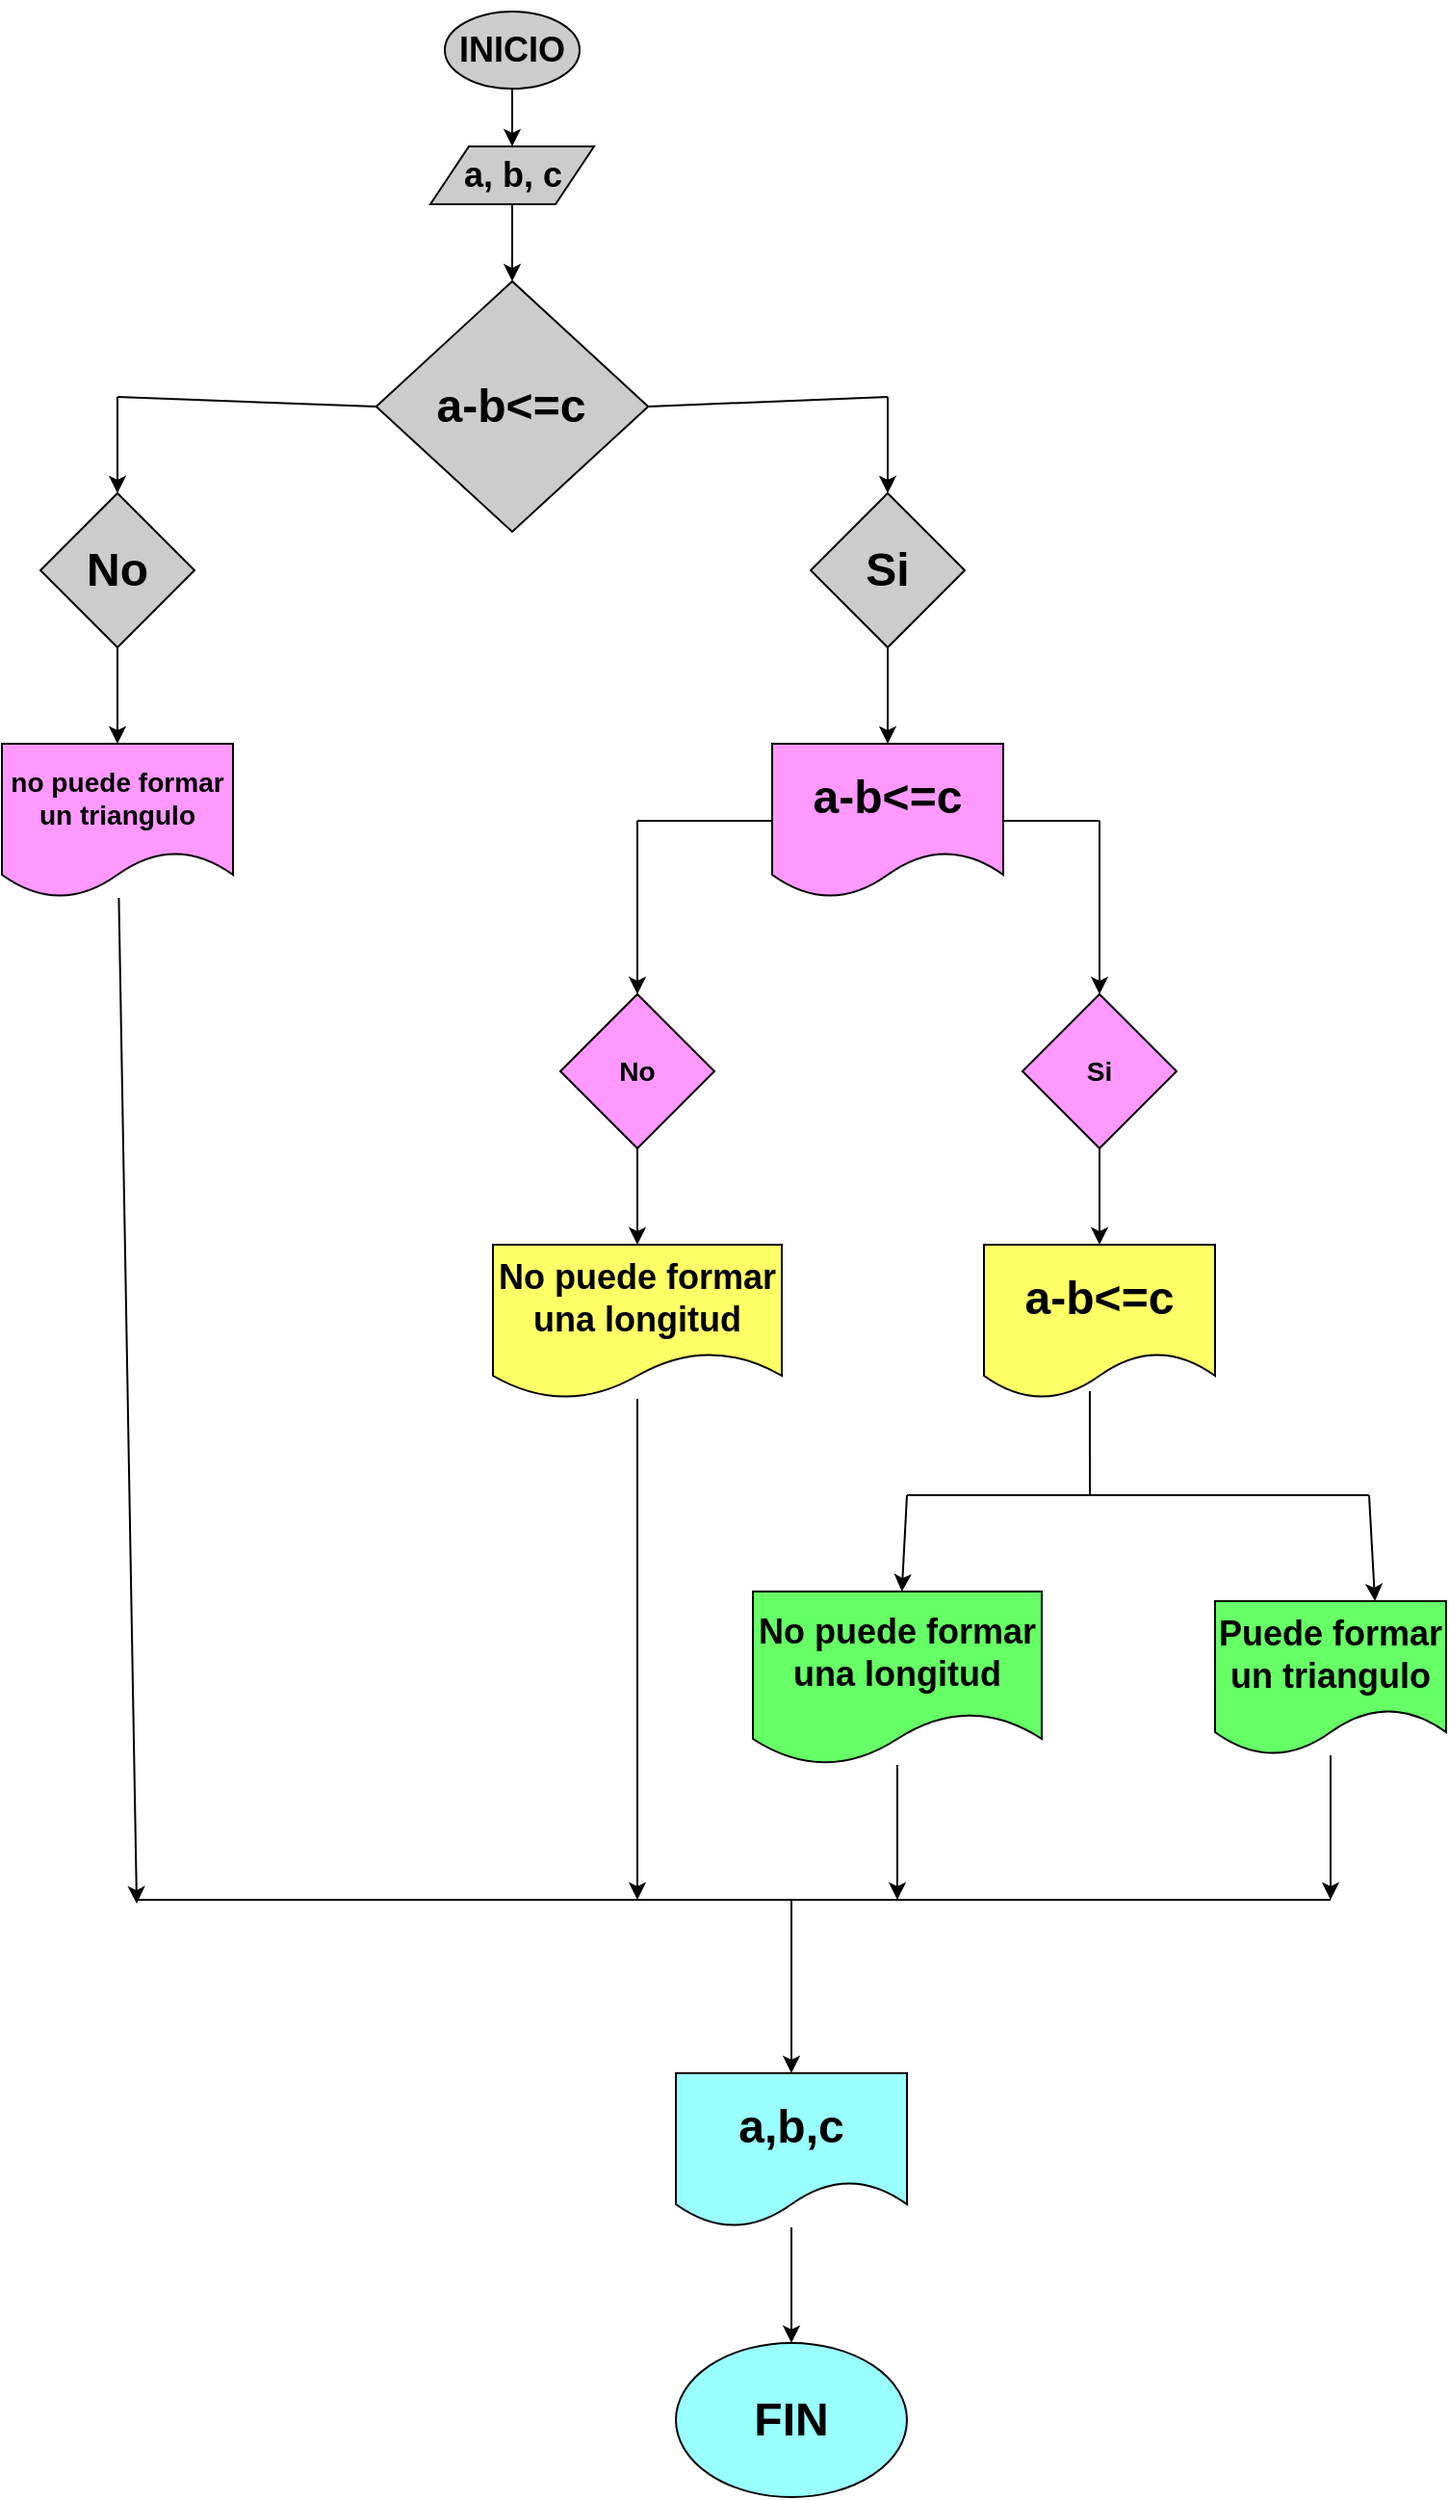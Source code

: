 <mxfile>
    <diagram id="58XMA-p-C20267B4mfxz" name="Página-1">
        <mxGraphModel dx="1378" dy="457" grid="1" gridSize="10" guides="1" tooltips="1" connect="1" arrows="1" fold="1" page="1" pageScale="1" pageWidth="850" pageHeight="1100" math="0" shadow="0">
            <root>
                <mxCell id="0"/>
                <mxCell id="1" parent="0"/>
                <mxCell id="4" value="" style="edgeStyle=none;html=1;" parent="1" source="2" target="3" edge="1">
                    <mxGeometry relative="1" as="geometry"/>
                </mxCell>
                <mxCell id="2" value="&lt;h2&gt;&lt;font color=&quot;#000000&quot;&gt;INICIO&lt;/font&gt;&lt;/h2&gt;" style="ellipse;whiteSpace=wrap;html=1;fillColor=#CCCCCC;" parent="1" vertex="1">
                    <mxGeometry x="220" y="10" width="70" height="40" as="geometry"/>
                </mxCell>
                <mxCell id="6" style="edgeStyle=none;html=1;fontColor=#000000;" parent="1" source="3" target="5" edge="1">
                    <mxGeometry relative="1" as="geometry"/>
                </mxCell>
                <mxCell id="3" value="&lt;h2&gt;&lt;font color=&quot;#000000&quot;&gt;a, b, c&lt;/font&gt;&lt;/h2&gt;" style="shape=parallelogram;perimeter=parallelogramPerimeter;whiteSpace=wrap;html=1;fixedSize=1;fillColor=#CCCCCC;" parent="1" vertex="1">
                    <mxGeometry x="212.5" y="80" width="85" height="30" as="geometry"/>
                </mxCell>
                <mxCell id="5" value="&lt;h1&gt;a-b&amp;lt;=c&lt;/h1&gt;" style="rhombus;whiteSpace=wrap;html=1;fontColor=#000000;fillColor=#CCCCCC;" parent="1" vertex="1">
                    <mxGeometry x="184.37" y="150" width="141.25" height="130" as="geometry"/>
                </mxCell>
                <mxCell id="20" value="" style="endArrow=classic;html=1;fontColor=#000000;entryX=0.5;entryY=0;entryDx=0;entryDy=0;" parent="1" target="28" edge="1">
                    <mxGeometry width="50" height="50" relative="1" as="geometry">
                        <mxPoint x="50" y="210" as="sourcePoint"/>
                        <mxPoint x="55" y="260" as="targetPoint"/>
                    </mxGeometry>
                </mxCell>
                <mxCell id="21" value="" style="endArrow=none;html=1;fontColor=#000000;entryX=0;entryY=0.5;entryDx=0;entryDy=0;" parent="1" target="5" edge="1">
                    <mxGeometry width="50" height="50" relative="1" as="geometry">
                        <mxPoint x="50" y="210" as="sourcePoint"/>
                        <mxPoint x="280" y="210" as="targetPoint"/>
                    </mxGeometry>
                </mxCell>
                <mxCell id="22" value="" style="endArrow=classic;html=1;fontColor=#000000;entryX=0.5;entryY=0;entryDx=0;entryDy=0;" parent="1" edge="1">
                    <mxGeometry width="50" height="50" relative="1" as="geometry">
                        <mxPoint x="450" y="210" as="sourcePoint"/>
                        <mxPoint x="450" y="260" as="targetPoint"/>
                    </mxGeometry>
                </mxCell>
                <mxCell id="23" value="" style="endArrow=none;html=1;fontColor=#000000;exitX=1;exitY=0.5;exitDx=0;exitDy=0;" parent="1" source="5" edge="1">
                    <mxGeometry width="50" height="50" relative="1" as="geometry">
                        <mxPoint x="230" y="260" as="sourcePoint"/>
                        <mxPoint x="450" y="210" as="targetPoint"/>
                    </mxGeometry>
                </mxCell>
                <mxCell id="61" style="edgeStyle=none;html=1;entryX=0.5;entryY=0;entryDx=0;entryDy=0;fontColor=#000000;" edge="1" parent="1" source="28" target="31">
                    <mxGeometry relative="1" as="geometry"/>
                </mxCell>
                <mxCell id="28" value="&lt;h1&gt;No&lt;/h1&gt;" style="rhombus;whiteSpace=wrap;html=1;fontColor=#000000;fillColor=#CCCCCC;" parent="1" vertex="1">
                    <mxGeometry x="10" y="260" width="80" height="80" as="geometry"/>
                </mxCell>
                <mxCell id="34" style="edgeStyle=none;html=1;fontColor=#000000;" edge="1" parent="1" source="29" target="30">
                    <mxGeometry relative="1" as="geometry"/>
                </mxCell>
                <mxCell id="29" value="&lt;h1&gt;Si&lt;/h1&gt;" style="rhombus;whiteSpace=wrap;html=1;fontColor=#000000;fillColor=#CCCCCC;" parent="1" vertex="1">
                    <mxGeometry x="410" y="260" width="80" height="80" as="geometry"/>
                </mxCell>
                <mxCell id="30" value="&lt;h1 style=&quot;color: rgb(0, 0, 0);&quot;&gt;a-b&amp;lt;=c&lt;/h1&gt;" style="shape=document;whiteSpace=wrap;html=1;boundedLbl=1;fillColor=#FF99FF;" vertex="1" parent="1">
                    <mxGeometry x="390" y="390" width="120" height="80" as="geometry"/>
                </mxCell>
                <mxCell id="55" style="edgeStyle=none;html=1;fontColor=#000000;" edge="1" parent="1" source="31">
                    <mxGeometry relative="1" as="geometry">
                        <mxPoint x="60" y="992" as="targetPoint"/>
                    </mxGeometry>
                </mxCell>
                <mxCell id="31" value="&lt;h3&gt;&lt;font color=&quot;#000000&quot;&gt;no puede formar un triangulo&lt;/font&gt;&lt;/h3&gt;" style="shape=document;whiteSpace=wrap;html=1;boundedLbl=1;fillColor=#FF99FF;" vertex="1" parent="1">
                    <mxGeometry x="-10" y="390" width="120" height="80" as="geometry"/>
                </mxCell>
                <mxCell id="43" style="edgeStyle=none;html=1;entryX=0.5;entryY=0;entryDx=0;entryDy=0;fontColor=#000000;" edge="1" parent="1" source="32" target="40">
                    <mxGeometry relative="1" as="geometry"/>
                </mxCell>
                <mxCell id="32" value="&lt;h3&gt;No&lt;/h3&gt;" style="rhombus;whiteSpace=wrap;html=1;fontColor=#000000;fillColor=#FF99FF;" vertex="1" parent="1">
                    <mxGeometry x="280" y="520" width="80" height="80" as="geometry"/>
                </mxCell>
                <mxCell id="42" style="edgeStyle=none;html=1;entryX=0.5;entryY=0;entryDx=0;entryDy=0;fontColor=#000000;" edge="1" parent="1" source="33" target="41">
                    <mxGeometry relative="1" as="geometry"/>
                </mxCell>
                <mxCell id="33" value="&lt;h3&gt;Si&lt;/h3&gt;" style="rhombus;whiteSpace=wrap;html=1;fontColor=#000000;fillColor=#FF99FF;" vertex="1" parent="1">
                    <mxGeometry x="520" y="520" width="80" height="80" as="geometry"/>
                </mxCell>
                <mxCell id="35" value="" style="endArrow=none;html=1;fontColor=#000000;entryX=0;entryY=0.5;entryDx=0;entryDy=0;" edge="1" parent="1" target="30">
                    <mxGeometry width="50" height="50" relative="1" as="geometry">
                        <mxPoint x="320" y="430" as="sourcePoint"/>
                        <mxPoint x="380" y="480" as="targetPoint"/>
                    </mxGeometry>
                </mxCell>
                <mxCell id="36" value="" style="endArrow=classic;html=1;fontColor=#000000;entryX=0.5;entryY=0;entryDx=0;entryDy=0;" edge="1" parent="1" target="32">
                    <mxGeometry width="50" height="50" relative="1" as="geometry">
                        <mxPoint x="320" y="430" as="sourcePoint"/>
                        <mxPoint x="380" y="480" as="targetPoint"/>
                    </mxGeometry>
                </mxCell>
                <mxCell id="37" value="" style="endArrow=classic;html=1;fontColor=#000000;entryX=0.5;entryY=0;entryDx=0;entryDy=0;" edge="1" parent="1" target="33">
                    <mxGeometry width="50" height="50" relative="1" as="geometry">
                        <mxPoint x="560" y="430" as="sourcePoint"/>
                        <mxPoint x="510" y="480" as="targetPoint"/>
                    </mxGeometry>
                </mxCell>
                <mxCell id="38" value="" style="endArrow=none;html=1;fontColor=#000000;exitX=1;exitY=0.5;exitDx=0;exitDy=0;" edge="1" parent="1" source="30">
                    <mxGeometry width="50" height="50" relative="1" as="geometry">
                        <mxPoint x="460" y="530" as="sourcePoint"/>
                        <mxPoint x="560" y="430" as="targetPoint"/>
                    </mxGeometry>
                </mxCell>
                <mxCell id="54" style="edgeStyle=none;html=1;fontColor=#000000;" edge="1" parent="1" source="40">
                    <mxGeometry relative="1" as="geometry">
                        <mxPoint x="320" y="990" as="targetPoint"/>
                    </mxGeometry>
                </mxCell>
                <mxCell id="40" value="&lt;h2&gt;No puede formar una longitud&lt;/h2&gt;" style="shape=document;whiteSpace=wrap;html=1;boundedLbl=1;fontColor=#000000;fillColor=#FFFF66;" vertex="1" parent="1">
                    <mxGeometry x="245" y="650" width="150" height="80" as="geometry"/>
                </mxCell>
                <mxCell id="41" value="&lt;h1&gt;a-b&amp;lt;=c&lt;/h1&gt;" style="shape=document;whiteSpace=wrap;html=1;boundedLbl=1;fontColor=#000000;fillColor=#FFFF66;" vertex="1" parent="1">
                    <mxGeometry x="500" y="650" width="120" height="80" as="geometry"/>
                </mxCell>
                <mxCell id="51" style="edgeStyle=none;html=1;fontColor=#000000;" edge="1" parent="1" source="44">
                    <mxGeometry relative="1" as="geometry">
                        <mxPoint x="455" y="990" as="targetPoint"/>
                    </mxGeometry>
                </mxCell>
                <mxCell id="44" value="&lt;h2 style=&quot;border-color: rgb(0, 0, 0); color: rgb(0, 0, 0); font-family: Helvetica; font-style: normal; font-variant-ligatures: normal; font-variant-caps: normal; letter-spacing: normal; orphans: 2; text-align: center; text-indent: 0px; text-transform: none; widows: 2; word-spacing: 0px; -webkit-text-stroke-width: 0px; text-decoration-thickness: initial; text-decoration-style: initial; text-decoration-color: initial;&quot;&gt;No puede formar una longitud&lt;/h2&gt;" style="shape=document;whiteSpace=wrap;html=1;boundedLbl=1;fontColor=#000000;fillColor=#66FF66;" vertex="1" parent="1">
                    <mxGeometry x="380" y="830" width="150" height="90" as="geometry"/>
                </mxCell>
                <mxCell id="52" style="edgeStyle=none;html=1;fontColor=#000000;" edge="1" parent="1" source="46">
                    <mxGeometry relative="1" as="geometry">
                        <mxPoint x="680" y="990" as="targetPoint"/>
                    </mxGeometry>
                </mxCell>
                <mxCell id="46" value="&lt;h2&gt;Puede formar un triangulo&lt;/h2&gt;" style="shape=document;whiteSpace=wrap;html=1;boundedLbl=1;labelBackgroundColor=none;fontColor=#000000;fillColor=#66FF66;" vertex="1" parent="1">
                    <mxGeometry x="620" y="835" width="120" height="80" as="geometry"/>
                </mxCell>
                <mxCell id="47" value="" style="endArrow=none;html=1;fontColor=#000000;entryX=0.458;entryY=0.95;entryDx=0;entryDy=0;entryPerimeter=0;" edge="1" parent="1" target="41">
                    <mxGeometry width="50" height="50" relative="1" as="geometry">
                        <mxPoint x="555" y="780" as="sourcePoint"/>
                        <mxPoint x="490" y="710" as="targetPoint"/>
                    </mxGeometry>
                </mxCell>
                <mxCell id="48" value="" style="endArrow=none;html=1;fontColor=#000000;" edge="1" parent="1">
                    <mxGeometry width="50" height="50" relative="1" as="geometry">
                        <mxPoint x="460" y="780" as="sourcePoint"/>
                        <mxPoint x="700" y="780" as="targetPoint"/>
                    </mxGeometry>
                </mxCell>
                <mxCell id="49" value="" style="endArrow=classic;html=1;fontColor=#000000;" edge="1" parent="1" target="44">
                    <mxGeometry width="50" height="50" relative="1" as="geometry">
                        <mxPoint x="460" y="780" as="sourcePoint"/>
                        <mxPoint x="490" y="710" as="targetPoint"/>
                    </mxGeometry>
                </mxCell>
                <mxCell id="50" value="" style="endArrow=classic;html=1;fontColor=#000000;entryX=0.692;entryY=0;entryDx=0;entryDy=0;entryPerimeter=0;" edge="1" parent="1" target="46">
                    <mxGeometry width="50" height="50" relative="1" as="geometry">
                        <mxPoint x="700" y="780" as="sourcePoint"/>
                        <mxPoint x="490" y="710" as="targetPoint"/>
                    </mxGeometry>
                </mxCell>
                <mxCell id="53" value="" style="endArrow=none;html=1;fontColor=#000000;" edge="1" parent="1">
                    <mxGeometry width="50" height="50" relative="1" as="geometry">
                        <mxPoint x="60" y="990" as="sourcePoint"/>
                        <mxPoint x="680" y="990" as="targetPoint"/>
                    </mxGeometry>
                </mxCell>
                <mxCell id="60" style="edgeStyle=none;html=1;entryX=0.5;entryY=0;entryDx=0;entryDy=0;fontColor=#000000;" edge="1" parent="1" source="57" target="59">
                    <mxGeometry relative="1" as="geometry"/>
                </mxCell>
                <mxCell id="57" value="&lt;h1&gt;a,b,c&lt;/h1&gt;" style="shape=document;whiteSpace=wrap;html=1;boundedLbl=1;labelBackgroundColor=none;fontColor=#000000;fillColor=#99FFFF;" vertex="1" parent="1">
                    <mxGeometry x="340" y="1080" width="120" height="80" as="geometry"/>
                </mxCell>
                <mxCell id="58" value="" style="endArrow=classic;html=1;fontColor=#000000;entryX=0.5;entryY=0;entryDx=0;entryDy=0;" edge="1" parent="1" target="57">
                    <mxGeometry width="50" height="50" relative="1" as="geometry">
                        <mxPoint x="400" y="990" as="sourcePoint"/>
                        <mxPoint x="530" y="1040" as="targetPoint"/>
                    </mxGeometry>
                </mxCell>
                <mxCell id="59" value="&lt;h1&gt;FIN&lt;/h1&gt;" style="ellipse;whiteSpace=wrap;html=1;labelBackgroundColor=none;fontColor=#000000;fillColor=#99FFFF;" vertex="1" parent="1">
                    <mxGeometry x="340" y="1220" width="120" height="80" as="geometry"/>
                </mxCell>
            </root>
        </mxGraphModel>
    </diagram>
</mxfile>